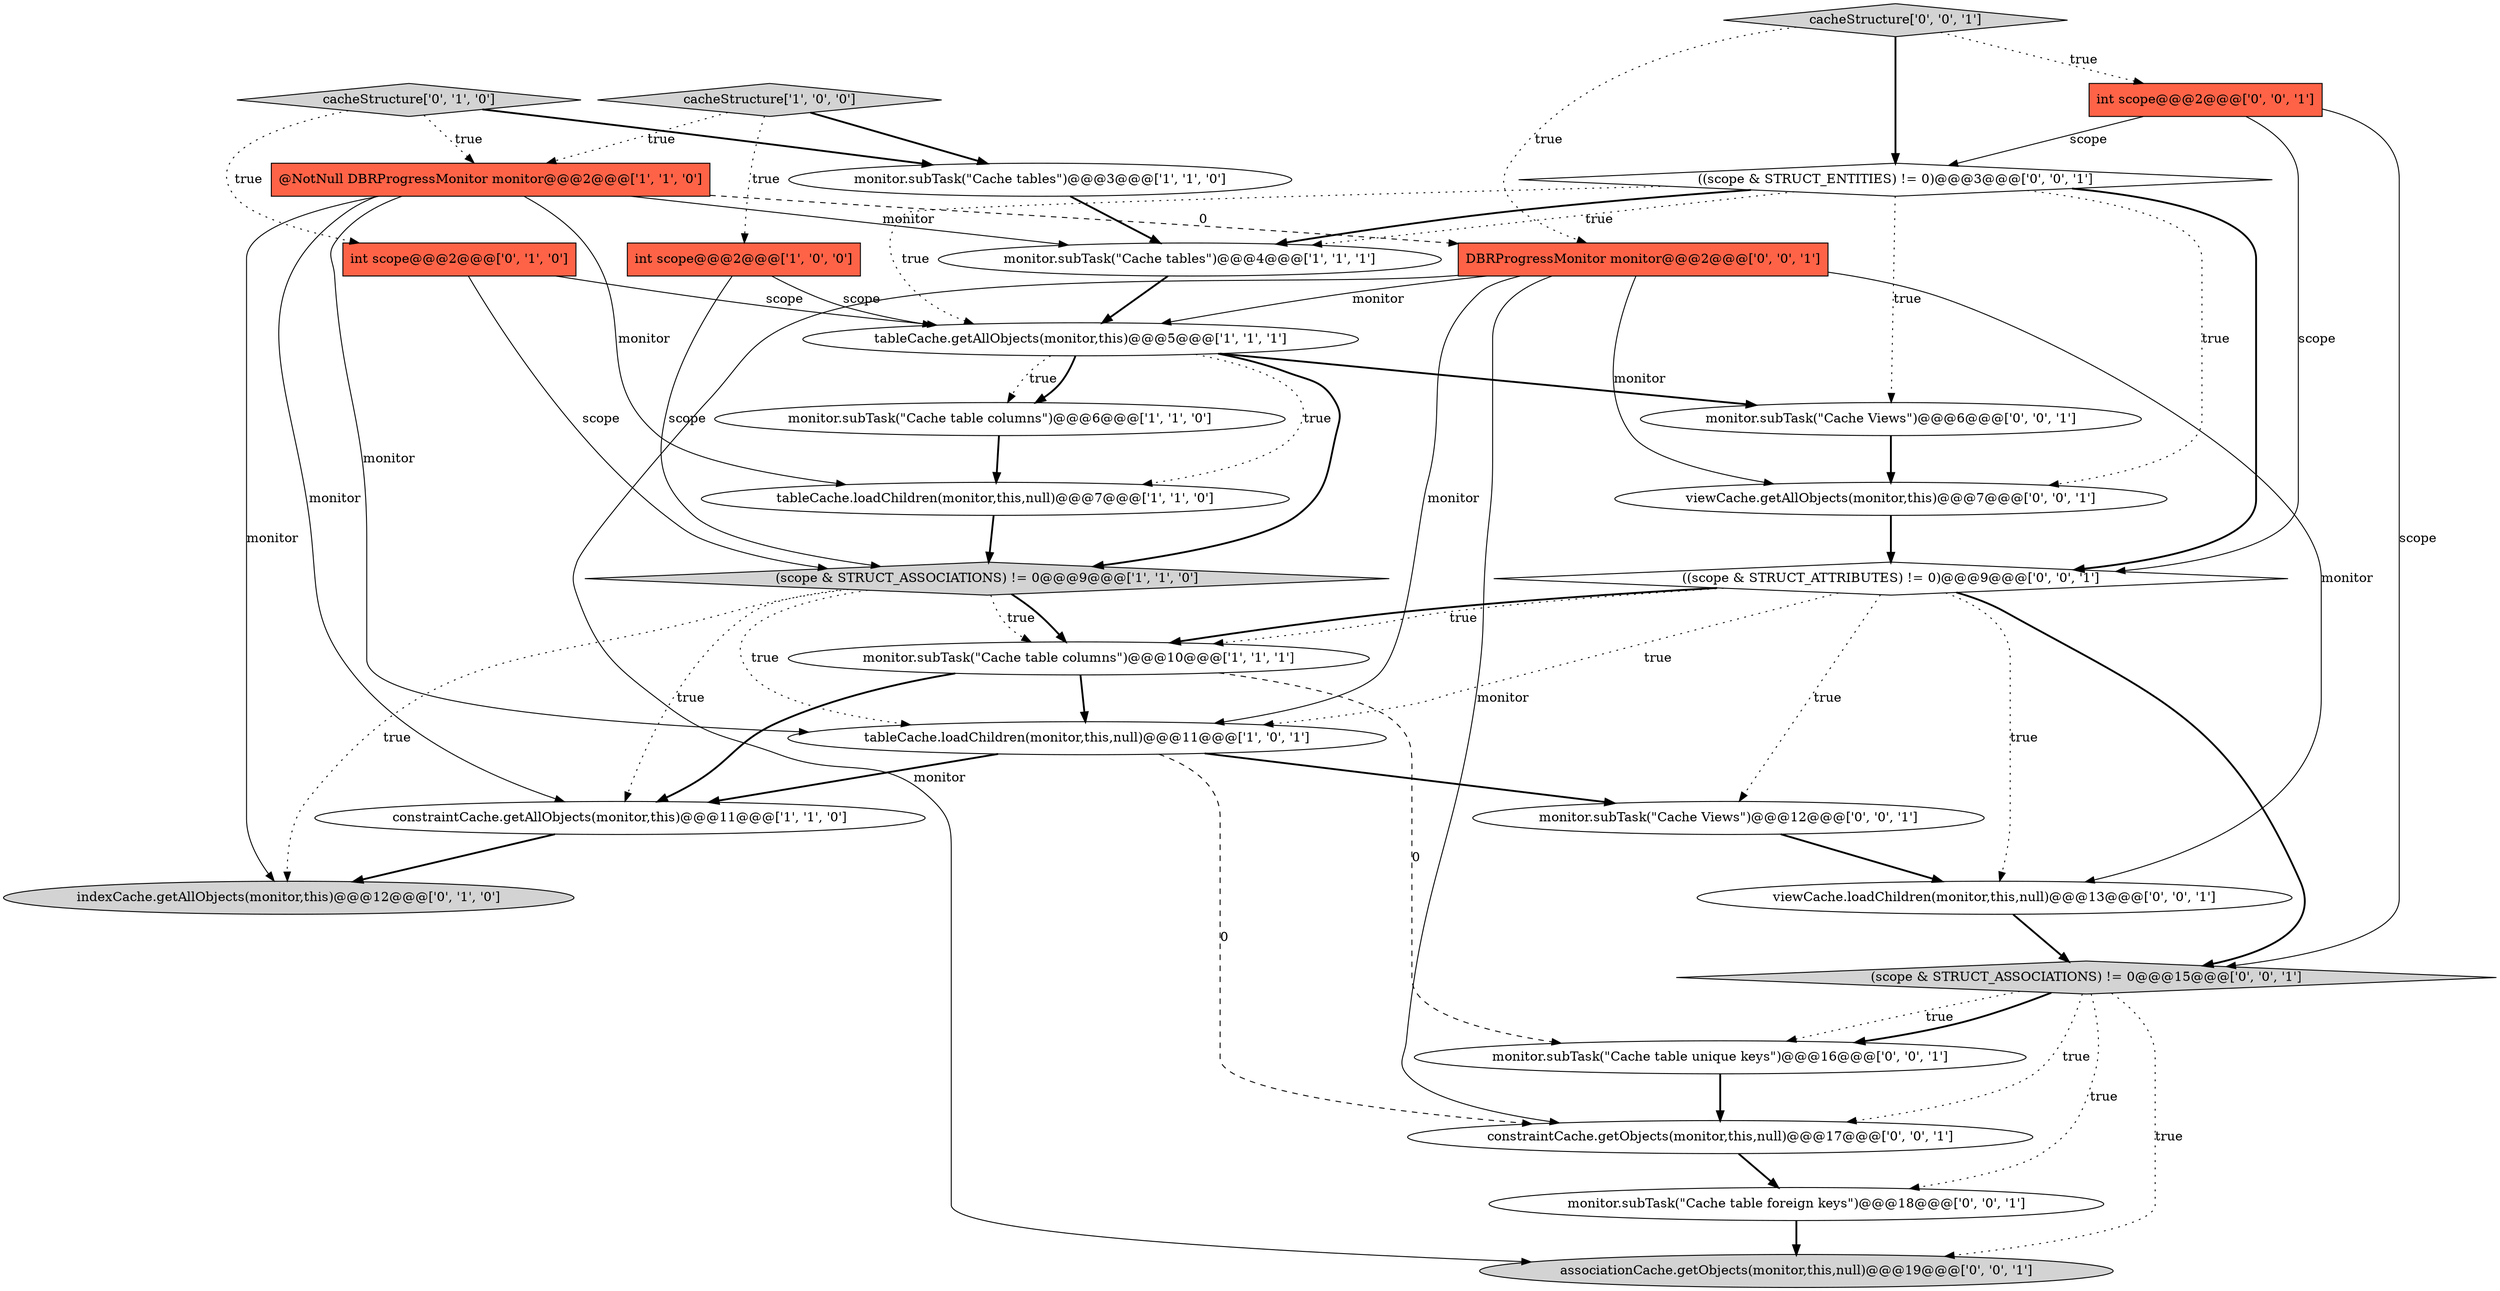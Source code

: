 digraph {
15 [style = filled, label = "((scope & STRUCT_ATTRIBUTES) != 0)@@@9@@@['0', '0', '1']", fillcolor = white, shape = diamond image = "AAA0AAABBB3BBB"];
20 [style = filled, label = "constraintCache.getObjects(monitor,this,null)@@@17@@@['0', '0', '1']", fillcolor = white, shape = ellipse image = "AAA0AAABBB3BBB"];
25 [style = filled, label = "DBRProgressMonitor monitor@@@2@@@['0', '0', '1']", fillcolor = tomato, shape = box image = "AAA0AAABBB3BBB"];
24 [style = filled, label = "viewCache.loadChildren(monitor,this,null)@@@13@@@['0', '0', '1']", fillcolor = white, shape = ellipse image = "AAA0AAABBB3BBB"];
21 [style = filled, label = "((scope & STRUCT_ENTITIES) != 0)@@@3@@@['0', '0', '1']", fillcolor = white, shape = diamond image = "AAA0AAABBB3BBB"];
28 [style = filled, label = "cacheStructure['0', '0', '1']", fillcolor = lightgray, shape = diamond image = "AAA0AAABBB3BBB"];
0 [style = filled, label = "monitor.subTask(\"Cache tables\")@@@4@@@['1', '1', '1']", fillcolor = white, shape = ellipse image = "AAA0AAABBB1BBB"];
27 [style = filled, label = "monitor.subTask(\"Cache table foreign keys\")@@@18@@@['0', '0', '1']", fillcolor = white, shape = ellipse image = "AAA0AAABBB3BBB"];
12 [style = filled, label = "cacheStructure['0', '1', '0']", fillcolor = lightgray, shape = diamond image = "AAA0AAABBB2BBB"];
9 [style = filled, label = "@NotNull DBRProgressMonitor monitor@@@2@@@['1', '1', '0']", fillcolor = tomato, shape = box image = "AAA0AAABBB1BBB"];
10 [style = filled, label = "monitor.subTask(\"Cache tables\")@@@3@@@['1', '1', '0']", fillcolor = white, shape = ellipse image = "AAA0AAABBB1BBB"];
11 [style = filled, label = "constraintCache.getAllObjects(monitor,this)@@@11@@@['1', '1', '0']", fillcolor = white, shape = ellipse image = "AAA0AAABBB1BBB"];
3 [style = filled, label = "tableCache.loadChildren(monitor,this,null)@@@7@@@['1', '1', '0']", fillcolor = white, shape = ellipse image = "AAA0AAABBB1BBB"];
19 [style = filled, label = "monitor.subTask(\"Cache Views\")@@@6@@@['0', '0', '1']", fillcolor = white, shape = ellipse image = "AAA0AAABBB3BBB"];
14 [style = filled, label = "indexCache.getAllObjects(monitor,this)@@@12@@@['0', '1', '0']", fillcolor = lightgray, shape = ellipse image = "AAA1AAABBB2BBB"];
6 [style = filled, label = "tableCache.loadChildren(monitor,this,null)@@@11@@@['1', '0', '1']", fillcolor = white, shape = ellipse image = "AAA0AAABBB1BBB"];
18 [style = filled, label = "monitor.subTask(\"Cache table unique keys\")@@@16@@@['0', '0', '1']", fillcolor = white, shape = ellipse image = "AAA0AAABBB3BBB"];
5 [style = filled, label = "cacheStructure['1', '0', '0']", fillcolor = lightgray, shape = diamond image = "AAA0AAABBB1BBB"];
8 [style = filled, label = "monitor.subTask(\"Cache table columns\")@@@6@@@['1', '1', '0']", fillcolor = white, shape = ellipse image = "AAA0AAABBB1BBB"];
7 [style = filled, label = "int scope@@@2@@@['1', '0', '0']", fillcolor = tomato, shape = box image = "AAA0AAABBB1BBB"];
22 [style = filled, label = "associationCache.getObjects(monitor,this,null)@@@19@@@['0', '0', '1']", fillcolor = lightgray, shape = ellipse image = "AAA0AAABBB3BBB"];
13 [style = filled, label = "int scope@@@2@@@['0', '1', '0']", fillcolor = tomato, shape = box image = "AAA0AAABBB2BBB"];
16 [style = filled, label = "viewCache.getAllObjects(monitor,this)@@@7@@@['0', '0', '1']", fillcolor = white, shape = ellipse image = "AAA0AAABBB3BBB"];
23 [style = filled, label = "(scope & STRUCT_ASSOCIATIONS) != 0@@@15@@@['0', '0', '1']", fillcolor = lightgray, shape = diamond image = "AAA0AAABBB3BBB"];
4 [style = filled, label = "(scope & STRUCT_ASSOCIATIONS) != 0@@@9@@@['1', '1', '0']", fillcolor = lightgray, shape = diamond image = "AAA0AAABBB1BBB"];
17 [style = filled, label = "int scope@@@2@@@['0', '0', '1']", fillcolor = tomato, shape = box image = "AAA0AAABBB3BBB"];
1 [style = filled, label = "monitor.subTask(\"Cache table columns\")@@@10@@@['1', '1', '1']", fillcolor = white, shape = ellipse image = "AAA0AAABBB1BBB"];
26 [style = filled, label = "monitor.subTask(\"Cache Views\")@@@12@@@['0', '0', '1']", fillcolor = white, shape = ellipse image = "AAA0AAABBB3BBB"];
2 [style = filled, label = "tableCache.getAllObjects(monitor,this)@@@5@@@['1', '1', '1']", fillcolor = white, shape = ellipse image = "AAA0AAABBB1BBB"];
28->21 [style = bold, label=""];
21->0 [style = dotted, label="true"];
26->24 [style = bold, label=""];
20->27 [style = bold, label=""];
28->17 [style = dotted, label="true"];
2->3 [style = dotted, label="true"];
1->18 [style = dashed, label="0"];
15->1 [style = bold, label=""];
2->4 [style = bold, label=""];
18->20 [style = bold, label=""];
6->20 [style = dashed, label="0"];
17->15 [style = solid, label="scope"];
21->15 [style = bold, label=""];
24->23 [style = bold, label=""];
15->26 [style = dotted, label="true"];
2->8 [style = dotted, label="true"];
23->20 [style = dotted, label="true"];
9->3 [style = solid, label="monitor"];
6->26 [style = bold, label=""];
5->9 [style = dotted, label="true"];
15->1 [style = dotted, label="true"];
25->6 [style = solid, label="monitor"];
6->11 [style = bold, label=""];
15->23 [style = bold, label=""];
7->2 [style = solid, label="scope"];
12->13 [style = dotted, label="true"];
16->15 [style = bold, label=""];
4->11 [style = dotted, label="true"];
25->16 [style = solid, label="monitor"];
5->7 [style = dotted, label="true"];
21->2 [style = dotted, label="true"];
4->1 [style = dotted, label="true"];
1->6 [style = bold, label=""];
5->10 [style = bold, label=""];
11->14 [style = bold, label=""];
15->6 [style = dotted, label="true"];
8->3 [style = bold, label=""];
2->8 [style = bold, label=""];
4->1 [style = bold, label=""];
9->6 [style = solid, label="monitor"];
9->0 [style = solid, label="monitor"];
1->11 [style = bold, label=""];
13->2 [style = solid, label="scope"];
19->16 [style = bold, label=""];
27->22 [style = bold, label=""];
12->10 [style = bold, label=""];
23->27 [style = dotted, label="true"];
2->19 [style = bold, label=""];
23->22 [style = dotted, label="true"];
13->4 [style = solid, label="scope"];
9->25 [style = dashed, label="0"];
28->25 [style = dotted, label="true"];
12->9 [style = dotted, label="true"];
23->18 [style = dotted, label="true"];
17->23 [style = solid, label="scope"];
4->14 [style = dotted, label="true"];
25->20 [style = solid, label="monitor"];
21->19 [style = dotted, label="true"];
23->18 [style = bold, label=""];
17->21 [style = solid, label="scope"];
0->2 [style = bold, label=""];
25->24 [style = solid, label="monitor"];
25->2 [style = solid, label="monitor"];
21->0 [style = bold, label=""];
9->14 [style = solid, label="monitor"];
4->6 [style = dotted, label="true"];
21->16 [style = dotted, label="true"];
7->4 [style = solid, label="scope"];
3->4 [style = bold, label=""];
15->24 [style = dotted, label="true"];
10->0 [style = bold, label=""];
25->22 [style = solid, label="monitor"];
9->11 [style = solid, label="monitor"];
}
